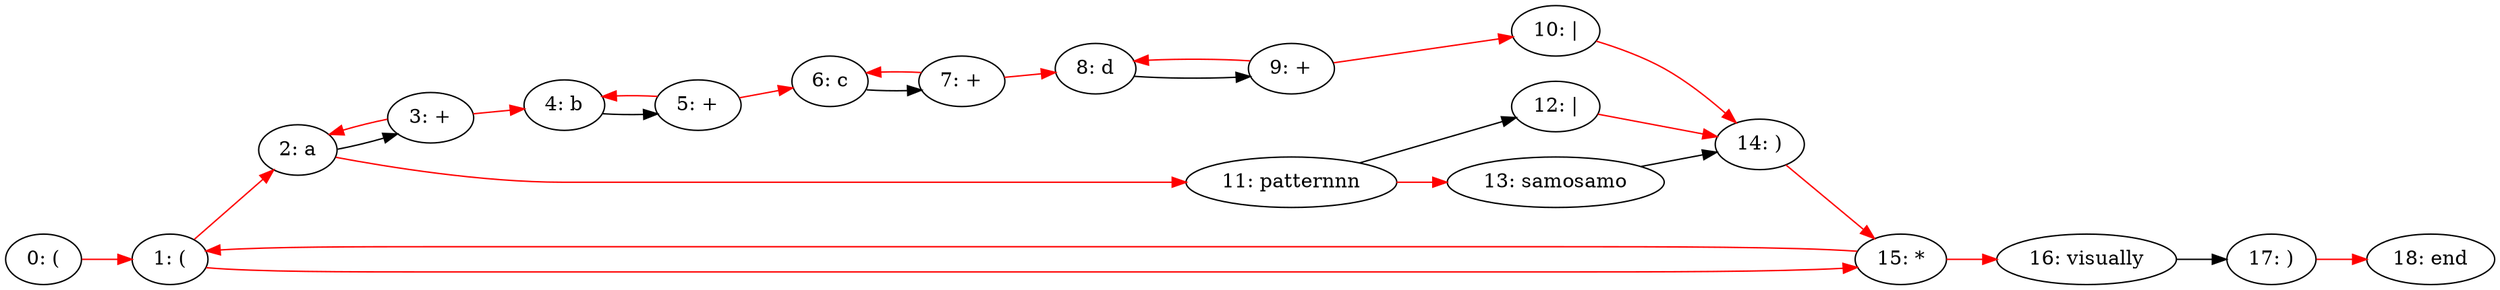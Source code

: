 digraph {
	rankdir=LR
	0 [label="0: ("];
	1 [label="1: ("];
	2 [label="2: a"];
	3 [label="3: +"];
	4 [label="4: b"];
	5 [label="5: +"];
	6 [label="6: c"];
	7 [label="7: +"];
	8 [label="8: d"];
	9 [label="9: +"];
	10 [label="10: |"];
	11 [label="11: patternnn"];
	12 [label="12: |"];
	13 [label="13: samosamo"];
	14 [label="14: )"];
	15 [label="15: *"];
	16 [label="16: visually"];
	17 [label="17: )"];
	18 [label="18: end"];
	0 -> 1 [color=red];
	1 -> 2 [color=red];
	1 -> 15 [color=red];
	2 -> 3 [color=black];
	2 -> 11 [color=red];
	3 -> 4 [color=red];
	3 -> 2 [color=red];
	4 -> 5 [color=black];
	5 -> 6 [color=red];
	5 -> 4 [color=red];
	6 -> 7 [color=black];
	7 -> 8 [color=red];
	7 -> 6 [color=red];
	8 -> 9 [color=black];
	9 -> 10 [color=red];
	9 -> 8 [color=red];
	10 -> 14 [color=red];
	11 -> 13 [color=red];
	11 -> 12 [color=black];
	12 -> 14 [color=red];
	13 -> 14 [color=black];
	14 -> 15 [color=red];
	15 -> 16 [color=red];
	15 -> 1 [color=red];
	16 -> 17 [color=black];
	17 -> 18 [color=red];
}
